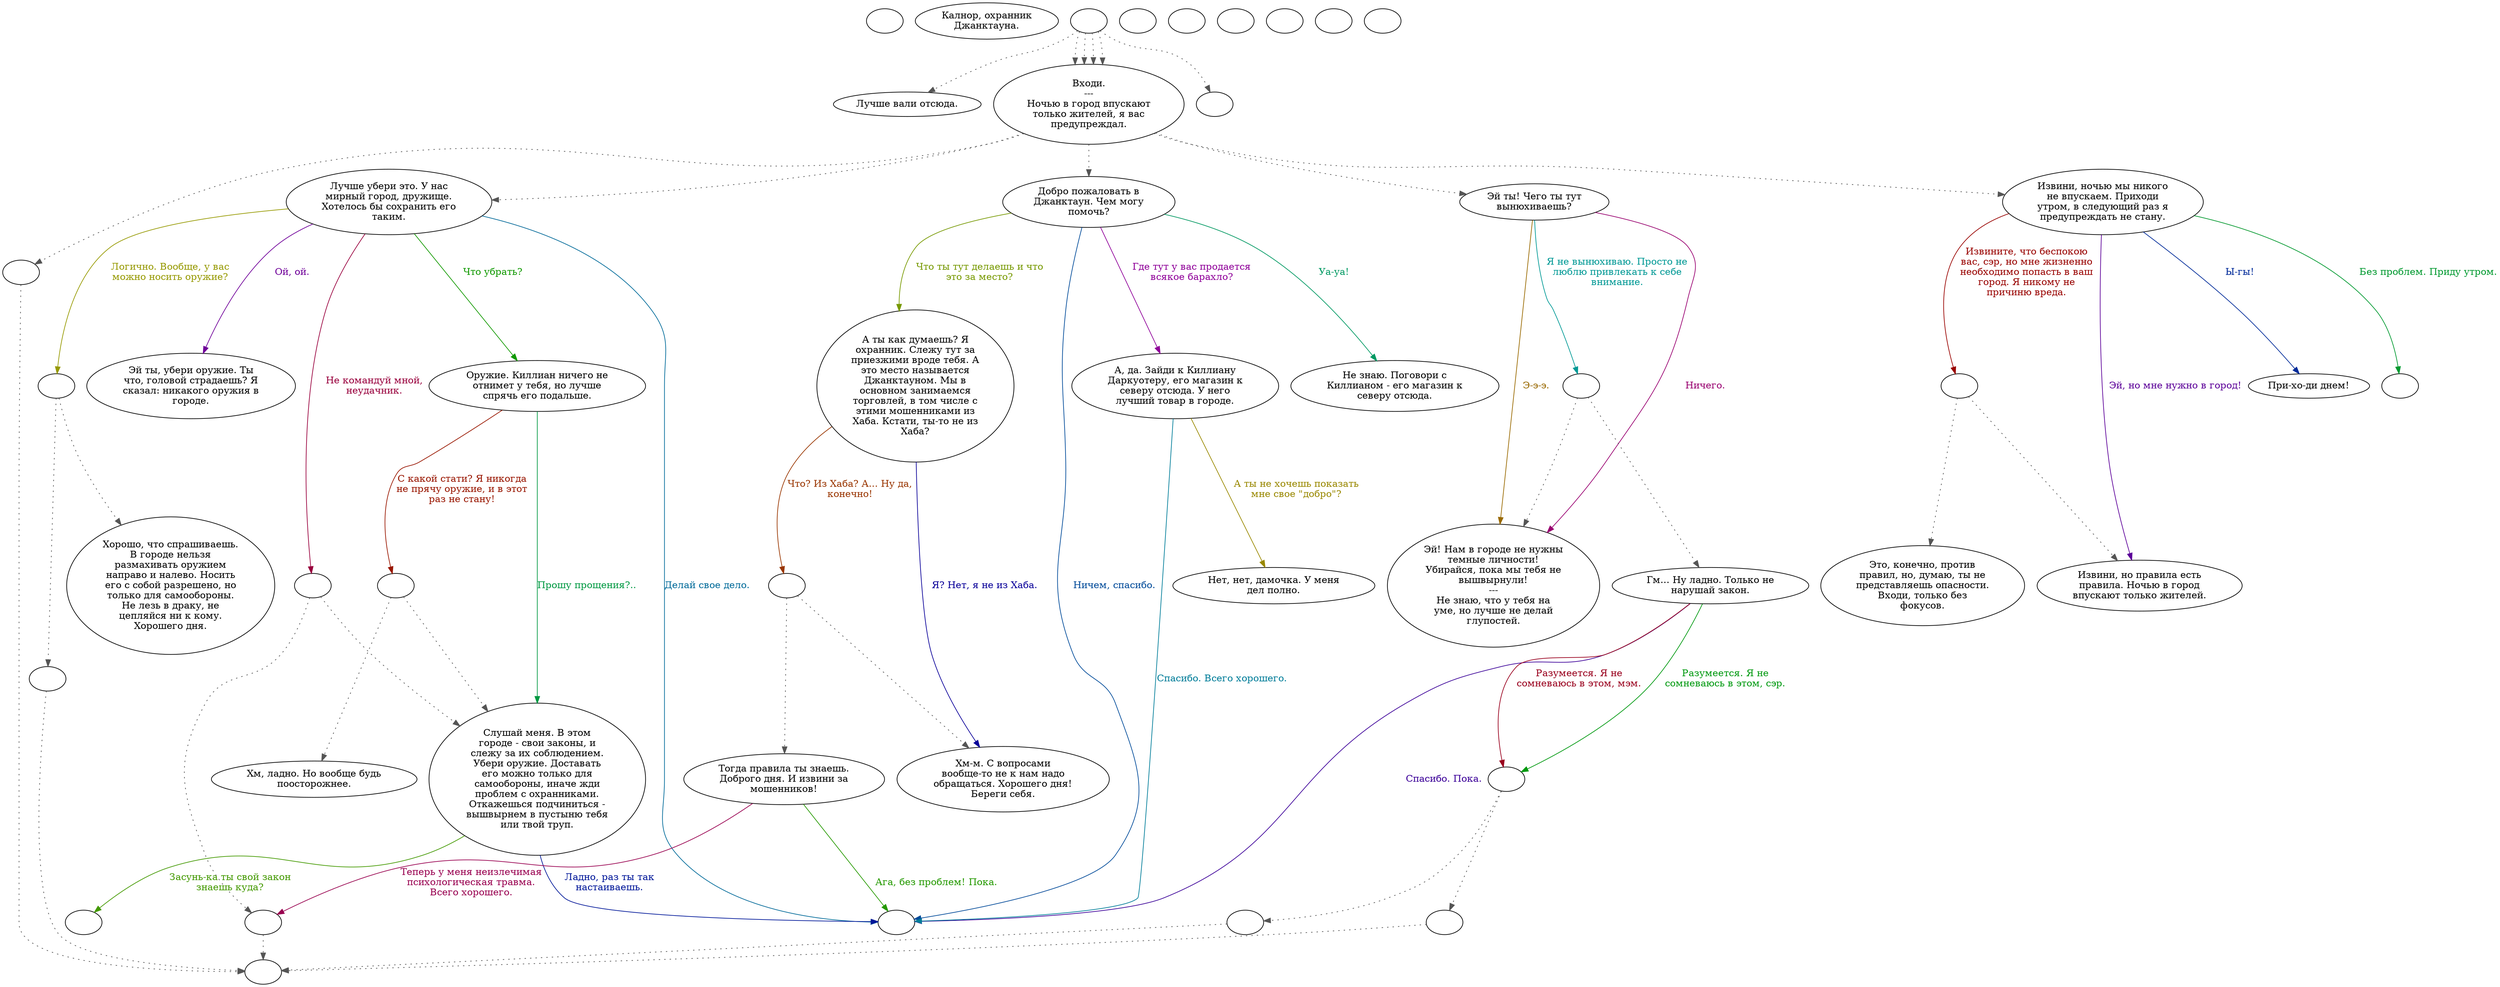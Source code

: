 digraph assblow {
  "start" [style=filled       fillcolor="#FFFFFF"       color="#000000"]
  "start" [label=""]
  "look_at_p_proc" [style=filled       fillcolor="#FFFFFF"       color="#000000"]
  "look_at_p_proc" [label="Калнор, охранник\nДжанктауна."]
  "talk_p_proc" [style=filled       fillcolor="#FFFFFF"       color="#000000"]
  "talk_p_proc" -> "Guard18" [style=dotted color="#555555"]
  "talk_p_proc" -> "do_dialogue" [style=dotted color="#555555"]
  "talk_p_proc" -> "do_dialogue" [style=dotted color="#555555"]
  "talk_p_proc" -> "do_dialogue" [style=dotted color="#555555"]
  "talk_p_proc" -> "do_dialogue" [style=dotted color="#555555"]
  "talk_p_proc" -> "guard02a" [style=dotted color="#555555"]
  "talk_p_proc" [label=""]
  "critter_p_proc" [style=filled       fillcolor="#FFFFFF"       color="#000000"]
  "critter_p_proc" [label=""]
  "damage_p_proc" [style=filled       fillcolor="#FFFFFF"       color="#000000"]
  "damage_p_proc" [label=""]
  "destroy_p_proc" [style=filled       fillcolor="#FFFFFF"       color="#000000"]
  "destroy_p_proc" [label=""]
  "map_enter_p_proc" [style=filled       fillcolor="#FFFFFF"       color="#000000"]
  "map_enter_p_proc" [label=""]
  "pickup_p_proc" [style=filled       fillcolor="#FFFFFF"       color="#000000"]
  "pickup_p_proc" [label=""]
  "timed_event_p_proc" [style=filled       fillcolor="#FFFFFF"       color="#000000"]
  "timed_event_p_proc" [label=""]
  "do_dialogue" [style=filled       fillcolor="#FFFFFF"       color="#000000"]
  "do_dialogue" -> "get_reaction" [style=dotted color="#555555"]
  "do_dialogue" -> "guard00" [style=dotted color="#555555"]
  "do_dialogue" -> "guard06" [style=dotted color="#555555"]
  "do_dialogue" -> "guard00N" [style=dotted color="#555555"]
  "do_dialogue" -> "guard10" [style=dotted color="#555555"]
  "do_dialogue" [label="Входи.\n---\nНочью в город впускают\nтолько жителей, я вас\nпредупреждал."]
  "guard00a" [style=filled       fillcolor="#FFFFFF"       color="#000000"]
  "guard00a" [label=""]
  "guard02a" [style=filled       fillcolor="#FFFFFF"       color="#000000"]
  "guard02a" [label=""]
  "guard00" [style=filled       fillcolor="#FFFFFF"       color="#000000"]
  "guard00" [label="Лучше убери это. У нас\nмирный город, дружище.\nХотелось бы сохранить его\nтаким."]
  "guard00" -> "guard01" [label="Что убрать?" color="#109900" fontcolor="#109900"]
  "guard00" -> "guard00i" [label="Не командуй мной,\nнеудачник." color="#99003D" fontcolor="#99003D"]
  "guard00" -> "guardend" [label="Делай свое дело." color="#006A99" fontcolor="#006A99"]
  "guard00" -> "guard00ii" [label="Логично. Вообще, у вас\nможно носить оружие?" color="#969900" fontcolor="#969900"]
  "guard00" -> "guard05" [label="Ой, ой." color="#6F0099" fontcolor="#6F0099"]
  "guard00i" [style=filled       fillcolor="#FFFFFF"       color="#000000"]
  "guard00i" -> "BigDownReact" [style=dotted color="#555555"]
  "guard00i" -> "guard02" [style=dotted color="#555555"]
  "guard00i" [label=""]
  "guard00ii" [style=filled       fillcolor="#FFFFFF"       color="#000000"]
  "guard00ii" -> "BigUpReact" [style=dotted color="#555555"]
  "guard00ii" -> "guard04" [style=dotted color="#555555"]
  "guard00ii" [label=""]
  "guard01" [style=filled       fillcolor="#FFFFFF"       color="#000000"]
  "guard01" [label="Оружие. Киллиан ничего не\nотнимет у тебя, но лучше\nспрячь его подальше."]
  "guard01" -> "guard02" [label="Прошу прощения?.." color="#009942" fontcolor="#009942"]
  "guard01" -> "guard01i" [label="С какой стати? Я никогда\nне прячу оружие, и в этот\nраз не стану!" color="#991600" fontcolor="#991600"]
  "guard01i" [style=filled       fillcolor="#FFFFFF"       color="#000000"]
  "guard01i" -> "guard03" [style=dotted color="#555555"]
  "guard01i" -> "guard02" [style=dotted color="#555555"]
  "guard01i" [label=""]
  "guard02" [style=filled       fillcolor="#FFFFFF"       color="#000000"]
  "guard02" [label="Слушай меня. В этом\nгороде - свои законы, и\nслежу за их соблюдением.\nУбери оружие. Доставать\nего можно только для\nсамообороны, иначе жди\nпроблем с охранниками.\nОткажешься подчиниться -\nвышвырнем в пустыню тебя\nили твой труп."]
  "guard02" -> "guardend" [label="Ладно, раз ты так\nнастаиваешь." color="#001799" fontcolor="#001799"]
  "guard02" -> "guard02i" [label="Засунь-ка ты свой закон\nзнаешь куда?" color="#439900" fontcolor="#439900"]
  "guard02i" [style=filled       fillcolor="#FFFFFF"       color="#000000"]
  "guard02i" [label=""]
  "guard03" [style=filled       fillcolor="#FFFFFF"       color="#000000"]
  "guard03" [label="Хм, ладно. Но вообще будь\nпоосторожнее."]
  "guard04" [style=filled       fillcolor="#FFFFFF"       color="#000000"]
  "guard04" [label="Хорошо, что спрашиваешь.\nВ городе нельзя\nразмахивать оружием\nнаправо и налево. Носить\nего с собой разрешено, но\nтолько для самообороны.\nНе лезь в драку, не\nцепляйся ни к кому.\nХорошего дня."]
  "guard05" [style=filled       fillcolor="#FFFFFF"       color="#000000"]
  "guard05" [label="Эй ты, убери оружие. Ты\nчто, головой страдаешь? Я\nсказал: никакого оружия в\nгороде."]
  "guard06" [style=filled       fillcolor="#FFFFFF"       color="#000000"]
  "guard06" [label="Эй ты! Чего ты тут\nвынюхиваешь?"]
  "guard06" -> "guard07" [label="Ничего." color="#990070" fontcolor="#990070"]
  "guard06" -> "guard06i" [label="Я не вынюхиваю. Просто не\nлюблю привлекать к себе\nвнимание." color="#009995" fontcolor="#009995"]
  "guard06" -> "guard07" [label="Э-э-э." color="#996900" fontcolor="#996900"]
  "guard06i" [style=filled       fillcolor="#FFFFFF"       color="#000000"]
  "guard06i" -> "guard08" [style=dotted color="#555555"]
  "guard06i" -> "guard07" [style=dotted color="#555555"]
  "guard06i" [label=""]
  "guard07" [style=filled       fillcolor="#FFFFFF"       color="#000000"]
  "guard07" [label="Эй! Нам в городе не нужны\nтемные личности!\nУбирайся, пока мы тебя не\nвышвырнули!\n---\nНе знаю, что у тебя на\nуме, но лучше не делай\nглупостей."]
  "guard08" [style=filled       fillcolor="#FFFFFF"       color="#000000"]
  "guard08" [label="Гм... Ну ладно. Только не\nнарушай закон."]
  "guard08" -> "guardend" [label="Спасибо. Пока." color="#3C0099" fontcolor="#3C0099"]
  "guard08" -> "guard08i" [label="Разумеется. Я не\nсомневаюсь в этом, сэр." color="#00990F" fontcolor="#00990F"]
  "guard08" -> "guard08i" [label="Разумеется. Я не\nсомневаюсь в этом, мэм." color="#99001D" fontcolor="#99001D"]
  "guard08i" [style=filled       fillcolor="#FFFFFF"       color="#000000"]
  "guard08i" -> "UpReact" [style=dotted color="#555555"]
  "guard08i" -> "DownReact" [style=dotted color="#555555"]
  "guard08i" [label=""]
  "guard10" [style=filled       fillcolor="#FFFFFF"       color="#000000"]
  "guard10" [label="Добро пожаловать в\nДжанктаун. Чем могу\nпомочь?"]
  "guard10" -> "guardend" [label="Ничем, спасибо." color="#004A99" fontcolor="#004A99"]
  "guard10" -> "guard12" [label="Что ты тут делаешь и что\nэто за место?" color="#779900" fontcolor="#779900"]
  "guard10" -> "guard15" [label="Где тут у вас продается\nвсякое барахло?" color="#8F0099" fontcolor="#8F0099"]
  "guard10" -> "guard11" [label="Уа-уа!" color="#009962" fontcolor="#009962"]
  "guard11" [style=filled       fillcolor="#FFFFFF"       color="#000000"]
  "guard11" [label="Не знаю. Поговори с\nКиллианом - его магазин к\nсеверу отсюда."]
  "guard12" [style=filled       fillcolor="#FFFFFF"       color="#000000"]
  "guard12" [label="А ты как думаешь? Я\nохранник. Слежу тут за\nприезжими вроде тебя. А\nэто место называется\nДжанктауном. Мы в\nосновном занимаемся\nторговлей, в том числе с\nэтими мошенниками из\nХаба. Кстати, ты-то не из\nХаба?"]
  "guard12" -> "guard12i" [label="Что? Из Хаба? А... Ну да,\nконечно!" color="#993500" fontcolor="#993500"]
  "guard12" -> "guard14" [label="Я? Нет, я не из Хаба." color="#090099" fontcolor="#090099"]
  "guard12i" [style=filled       fillcolor="#FFFFFF"       color="#000000"]
  "guard12i" -> "guard13" [style=dotted color="#555555"]
  "guard12i" -> "guard14" [style=dotted color="#555555"]
  "guard12i" [label=""]
  "guard13" [style=filled       fillcolor="#FFFFFF"       color="#000000"]
  "guard13" [label="Тогда правила ты знаешь.\nДоброго дня. И извини за\nмошенников!"]
  "guard13" -> "guardend" [label="Ага, без проблем! Пока." color="#249900" fontcolor="#249900"]
  "guard13" -> "BigDownReact" [label="Теперь у меня неизлечимая\nпсихологическая травма.\nВсего хорошего." color="#990050" fontcolor="#990050"]
  "guard14" [style=filled       fillcolor="#FFFFFF"       color="#000000"]
  "guard14" [label="Хм-м. С вопросами\nвообще-то не к нам надо\nобращаться. Хорошего дня!\nБереги себя."]
  "guard15" [style=filled       fillcolor="#FFFFFF"       color="#000000"]
  "guard15" [label="А, да. Зайди к Киллиану\nДаркуотеру, его магазин к\nсеверу отсюда. У него\nлучший товар в городе."]
  "guard15" -> "guardend" [label="Спасибо. Всего хорошего." color="#007D99" fontcolor="#007D99"]
  "guard15" -> "guard16" [label="А ты не хочешь показать\nмне свое \"добро\"?" color="#998800" fontcolor="#998800"]
  "guard16" [style=filled       fillcolor="#FFFFFF"       color="#000000"]
  "guard16" [label="Нет, нет, дамочка. У меня\nдел полно."]
  "Guard18" [style=filled       fillcolor="#FFFFFF"       color="#000000"]
  "Guard18" [label="Лучше вали отсюда."]
  "guard00N" [style=filled       fillcolor="#FFFFFF"       color="#000000"]
  "guard00N" [label="Извини, ночью мы никого\nне впускаем. Приходи\nутром, в следующий раз я\nпредупреждать не стану."]
  "guard00N" -> "guard02N" [label="Эй, но мне нужно в город!" color="#5C0099" fontcolor="#5C0099"]
  "guard00N" -> "guard00a" [label="Без проблем. Приду утром." color="#00992F" fontcolor="#00992F"]
  "guard00N" -> "guard00Na" [label="Извините, что беспокою\nвас, сэр, но мне жизненно\nнеобходимо попасть в ваш\nгород. Я никому не\nпричиню вреда." color="#990200" fontcolor="#990200"]
  "guard00N" -> "guard01N" [label="Ы-гы!" color="#002A99" fontcolor="#002A99"]
  "guard00Na" [style=filled       fillcolor="#FFFFFF"       color="#000000"]
  "guard00Na" -> "guard03N" [style=dotted color="#555555"]
  "guard00Na" -> "guard02N" [style=dotted color="#555555"]
  "guard00Na" [label=""]
  "guard01N" [style=filled       fillcolor="#FFFFFF"       color="#000000"]
  "guard01N" [label="При-хо-ди днем!"]
  "guard02N" [style=filled       fillcolor="#FFFFFF"       color="#000000"]
  "guard02N" [label="Извини, но правила есть\nправила. Ночью в город\nвпускают только жителей."]
  "guard03N" [style=filled       fillcolor="#FFFFFF"       color="#000000"]
  "guard03N" [label="Это, конечно, против\nправил, но, думаю, ты не\nпредставляешь опасности.\nВходи, только без\nфокусов."]
  "guardend" [style=filled       fillcolor="#FFFFFF"       color="#000000"]
  "guardend" [label=""]
  "get_reaction" [style=filled       fillcolor="#FFFFFF"       color="#000000"]
  "get_reaction" -> "ReactToLevel" [style=dotted color="#555555"]
  "get_reaction" [label=""]
  "ReactToLevel" [style=filled       fillcolor="#FFFFFF"       color="#000000"]
  "ReactToLevel" [label=""]
  "UpReact" [style=filled       fillcolor="#FFFFFF"       color="#000000"]
  "UpReact" -> "ReactToLevel" [style=dotted color="#555555"]
  "UpReact" [label=""]
  "DownReact" [style=filled       fillcolor="#FFFFFF"       color="#000000"]
  "DownReact" -> "ReactToLevel" [style=dotted color="#555555"]
  "DownReact" [label=""]
  "BigUpReact" [style=filled       fillcolor="#FFFFFF"       color="#000000"]
  "BigUpReact" -> "ReactToLevel" [style=dotted color="#555555"]
  "BigUpReact" [label=""]
  "BigDownReact" [style=filled       fillcolor="#FFFFFF"       color="#000000"]
  "BigDownReact" -> "ReactToLevel" [style=dotted color="#555555"]
  "BigDownReact" [label=""]
}